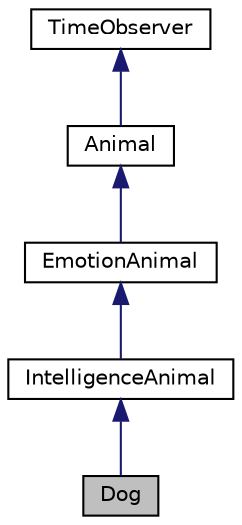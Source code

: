 digraph "Dog"
{
  edge [fontname="Helvetica",fontsize="10",labelfontname="Helvetica",labelfontsize="10"];
  node [fontname="Helvetica",fontsize="10",shape=record];
  Node5 [label="Dog",height=0.2,width=0.4,color="black", fillcolor="grey75", style="filled", fontcolor="black"];
  Node6 -> Node5 [dir="back",color="midnightblue",fontsize="10",style="solid",fontname="Helvetica"];
  Node6 [label="IntelligenceAnimal",height=0.2,width=0.4,color="black", fillcolor="white", style="filled",URL="$class_intelligence_animal.html"];
  Node7 -> Node6 [dir="back",color="midnightblue",fontsize="10",style="solid",fontname="Helvetica"];
  Node7 [label="EmotionAnimal",height=0.2,width=0.4,color="black", fillcolor="white", style="filled",URL="$class_emotion_animal.html"];
  Node8 -> Node7 [dir="back",color="midnightblue",fontsize="10",style="solid",fontname="Helvetica"];
  Node8 [label="Animal",height=0.2,width=0.4,color="black", fillcolor="white", style="filled",URL="$class_animal.html"];
  Node9 -> Node8 [dir="back",color="midnightblue",fontsize="10",style="solid",fontname="Helvetica"];
  Node9 [label="TimeObserver",height=0.2,width=0.4,color="black", fillcolor="white", style="filled",URL="$class_time_observer.html"];
}
